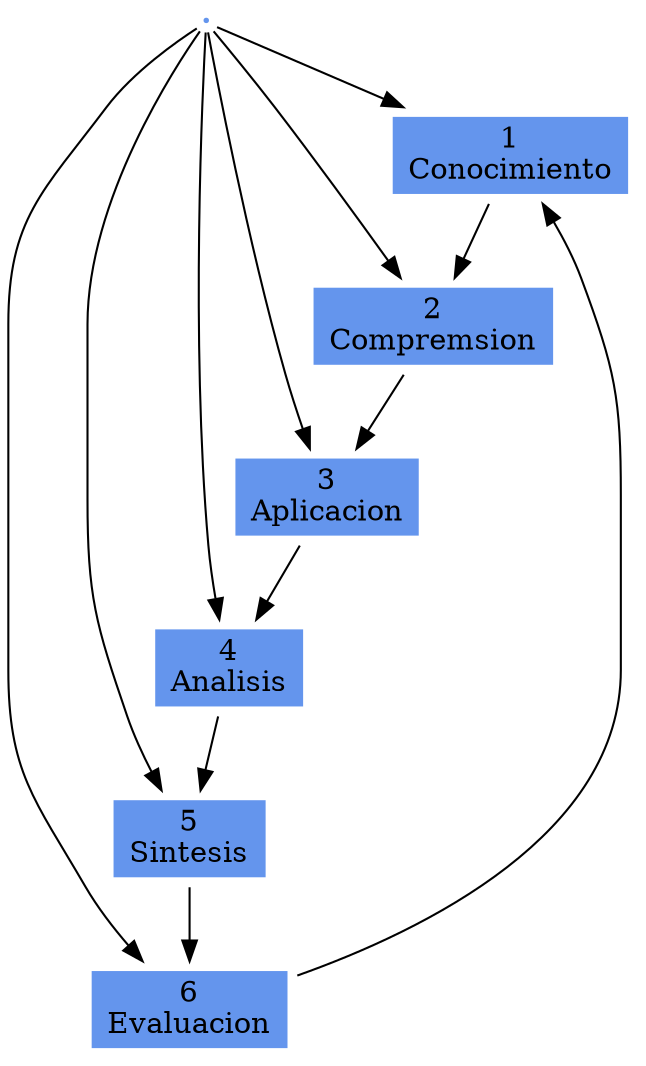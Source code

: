 digraph curricula
{
	"C" [shape=point,color=white,style=filled,peripheries=2,fillcolor=cornflowerblue,label=""];
	"1" [shape=box,color=white,style=filled,peripheries=2,fillcolor=cornflowerblue,label="1\nConocimiento"];
	"2" [shape=box,color=white,style=filled,peripheries=2,fillcolor=cornflowerblue,label="2\nCompremsion"];
	"3" [shape=box,color=white,style=filled,peripheries=2,fillcolor=cornflowerblue,label="3\nAplicacion"];
	"4" [shape=box,color=white,style=filled,peripheries=2,fillcolor=cornflowerblue,label="4\nAnalisis"];
	"5" [shape=box,color=white,style=filled,peripheries=2,fillcolor=cornflowerblue,label="5\nSintesis"];
	"6" [shape=box,color=white,style=filled,peripheries=2,fillcolor=cornflowerblue,label="6\nEvaluacion"];

	"C"->"1";
	"C"->"2";
	"C"->"3";
	"C"->"4";
	"C"->"5";
	"C"->"6";
	"1"->"2"->"3"->"4"->"5"->"6"->"1";
}
